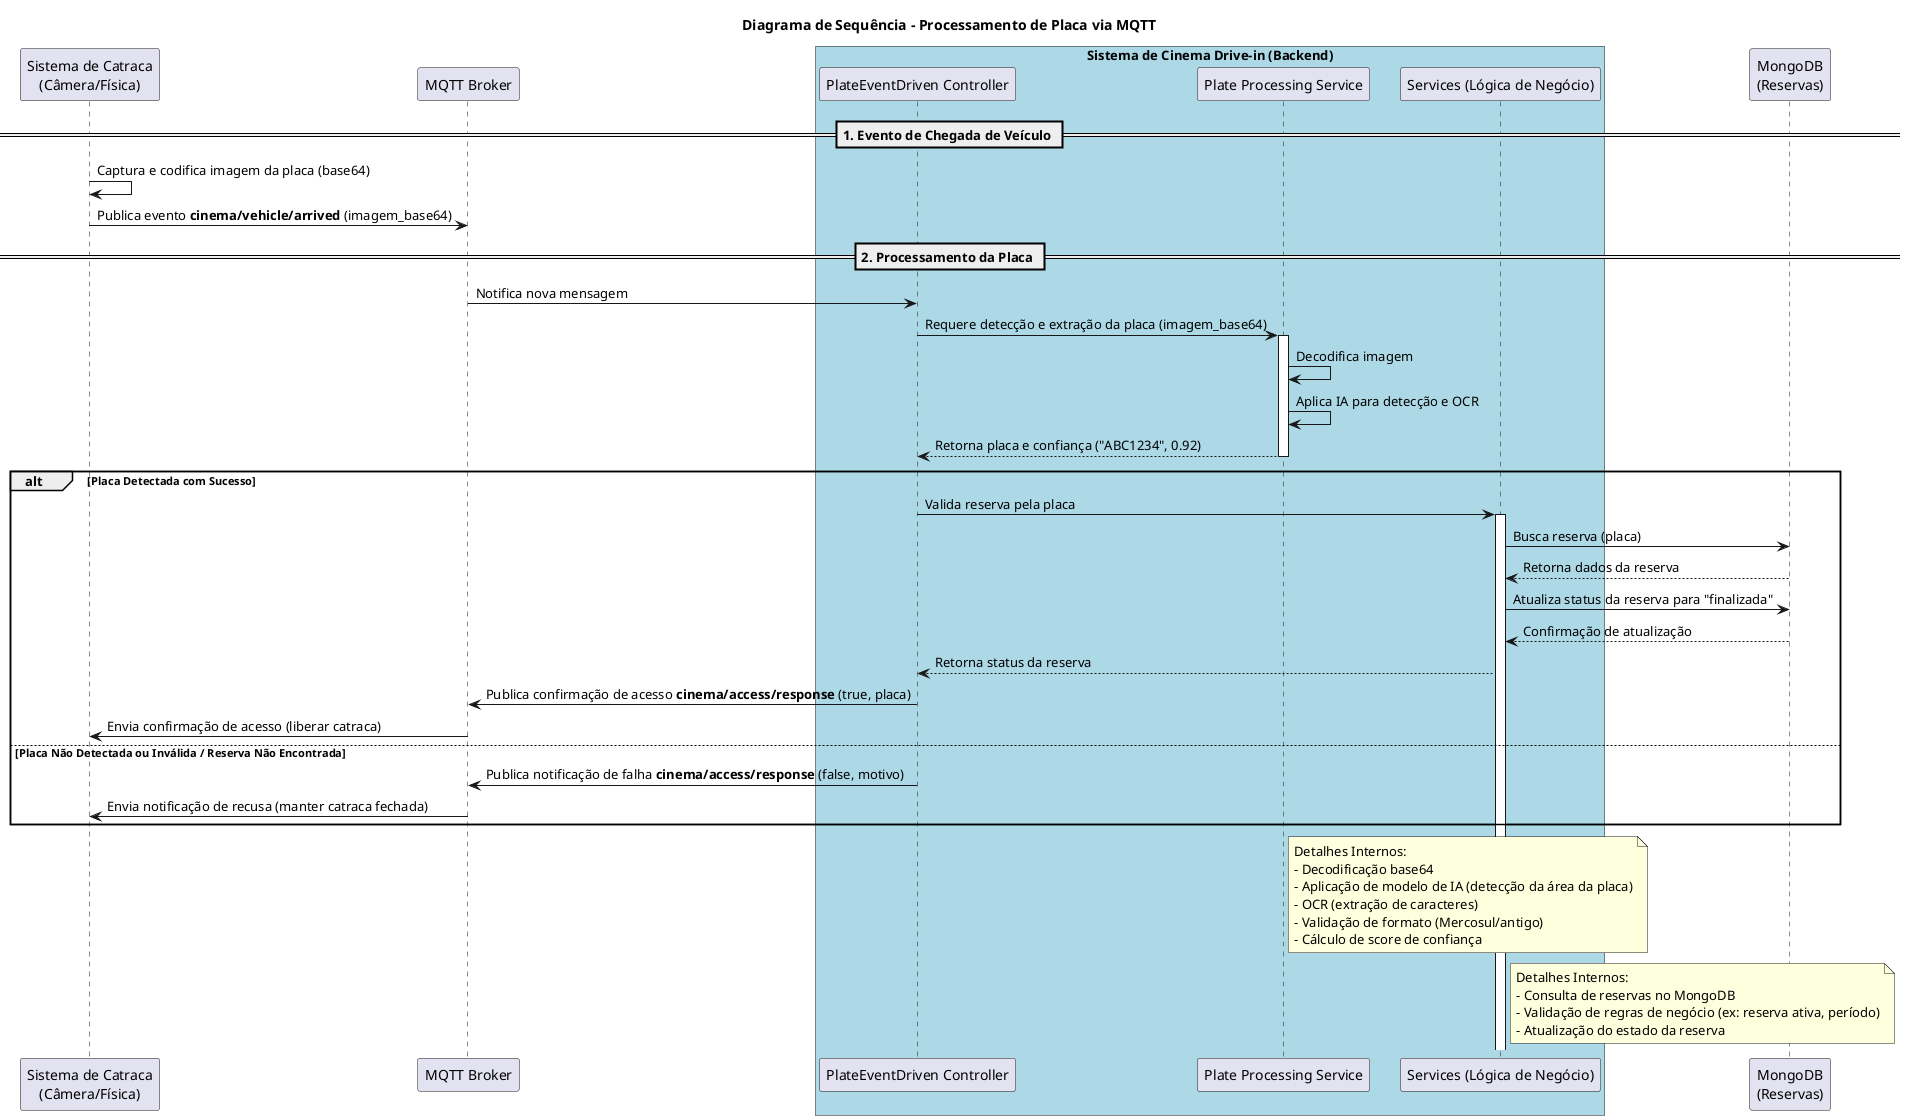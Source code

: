 @startuml OCR_MQTT_Sequence_Simplified

title Diagrama de Sequência - Processamento de Placa via MQTT

participant "Sistema de Catraca\n(Câmera/Física)" as Sistema2
participant "MQTT Broker" as MQTT
box "Sistema de Cinema Drive-in (Backend)" #LightBlue
    participant "PlateEventDriven Controller" as Controller
    participant "Plate Processing Service" as PlateProcessor
    participant "Services (Lógica de Negócio)" as BusinessServices
end box
participant "MongoDB\n(Reservas)" as Mongo

== 1. Evento de Chegada de Veículo ==
Sistema2 -> Sistema2: Captura e codifica imagem da placa (base64)
Sistema2 -> MQTT: Publica evento **cinema/vehicle/arrived** (imagem_base64)

== 2. Processamento da Placa ==
MQTT -> Controller: Notifica nova mensagem
Controller -> PlateProcessor: Requere detecção e extração da placa (imagem_base64)
activate PlateProcessor
PlateProcessor -> PlateProcessor: Decodifica imagem
PlateProcessor -> PlateProcessor: Aplica IA para detecção e OCR
PlateProcessor --> Controller: Retorna placa e confiança ("ABC1234", 0.92)
deactivate PlateProcessor

alt Placa Detectada com Sucesso
    Controller -> BusinessServices: Valida reserva pela placa
    activate BusinessServices
    BusinessServices -> Mongo: Busca reserva (placa)
    Mongo --> BusinessServices: Retorna dados da reserva
    BusinessServices -> Mongo: Atualiza status da reserva para "finalizada"
    Mongo --> BusinessServices: Confirmação de atualização
    BusinessServices --> Controller: Retorna status da reserva

    Controller -> MQTT: Publica confirmação de acesso **cinema/access/response** (true, placa)
    MQTT -> Sistema2: Envia confirmação de acesso (liberar catraca)
else Placa Não Detectada ou Inválida / Reserva Não Encontrada
    Controller -> MQTT: Publica notificação de falha **cinema/access/response** (false, motivo)
    MQTT -> Sistema2: Envia notificação de recusa (manter catraca fechada)
end alt

note right of PlateProcessor
    Detalhes Internos:
    - Decodificação base64
    - Aplicação de modelo de IA (detecção da área da placa)
    - OCR (extração de caracteres)
    - Validação de formato (Mercosul/antigo)
    - Cálculo de score de confiança
end note

note right of BusinessServices
    Detalhes Internos:
    - Consulta de reservas no MongoDB
    - Validação de regras de negócio (ex: reserva ativa, período)
    - Atualização do estado da reserva
end note

@enduml